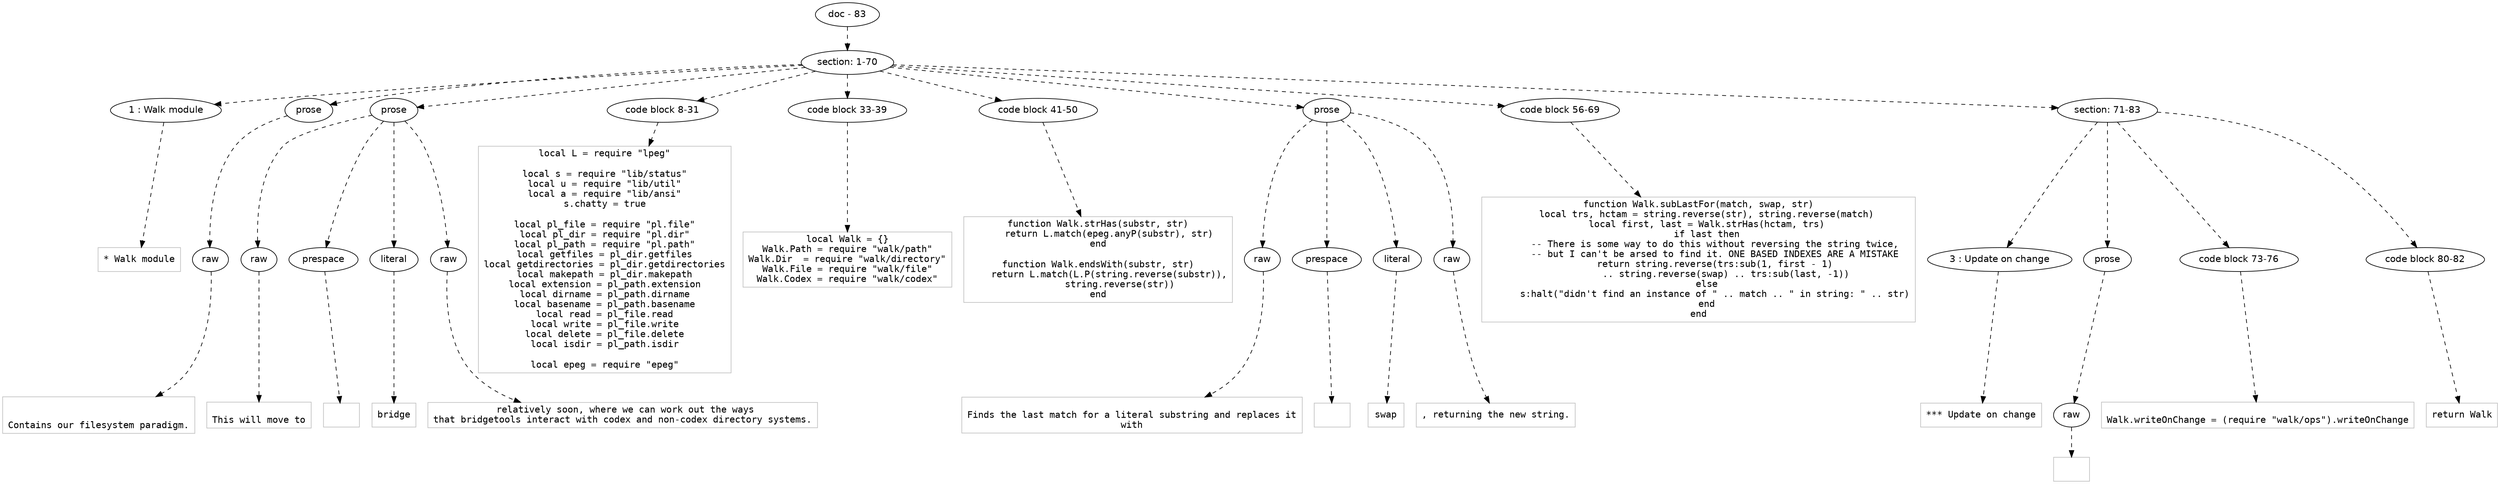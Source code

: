 digraph lpegNode {

node [fontname=Helvetica]
edge [style=dashed]

doc_0 [label="doc - 83"]


doc_0 -> { section_1}
{rank=same; section_1}

section_1 [label="section: 1-70"]


// END RANK doc_0

section_1 -> { header_2 prose_3 prose_4 codeblock_5 codeblock_6 codeblock_7 prose_8 codeblock_9 section_10}
{rank=same; header_2 prose_3 prose_4 codeblock_5 codeblock_6 codeblock_7 prose_8 codeblock_9 section_10}

header_2 [label="1 : Walk module"]

prose_3 [label="prose"]

prose_4 [label="prose"]

codeblock_5 [label="code block 8-31"]

codeblock_6 [label="code block 33-39"]

codeblock_7 [label="code block 41-50"]

prose_8 [label="prose"]

codeblock_9 [label="code block 56-69"]

section_10 [label="section: 71-83"]


// END RANK section_1

header_2 -> leaf_11
leaf_11  [color=Gray,shape=rectangle,fontname=Inconsolata,label="* Walk module"]
// END RANK header_2

prose_3 -> { raw_12}
{rank=same; raw_12}

raw_12 [label="raw"]


// END RANK prose_3

raw_12 -> leaf_13
leaf_13  [color=Gray,shape=rectangle,fontname=Inconsolata,label="

Contains our filesystem paradigm.
"]
// END RANK raw_12

prose_4 -> { raw_14 prespace_15 literal_16 raw_17}
{rank=same; raw_14 prespace_15 literal_16 raw_17}

raw_14 [label="raw"]

prespace_15 [label="prespace"]

literal_16 [label="literal"]

raw_17 [label="raw"]


// END RANK prose_4

raw_14 -> leaf_18
leaf_18  [color=Gray,shape=rectangle,fontname=Inconsolata,label="
This will move to"]
// END RANK raw_14

prespace_15 -> leaf_19
leaf_19  [color=Gray,shape=rectangle,fontname=Inconsolata,label=" "]
// END RANK prespace_15

literal_16 -> leaf_20
leaf_20  [color=Gray,shape=rectangle,fontname=Inconsolata,label="bridge"]
// END RANK literal_16

raw_17 -> leaf_21
leaf_21  [color=Gray,shape=rectangle,fontname=Inconsolata,label=" relatively soon, where we can work out the ways
that bridgetools interact with codex and non-codex directory systems.
"]
// END RANK raw_17

codeblock_5 -> leaf_22
leaf_22  [color=Gray,shape=rectangle,fontname=Inconsolata,label="local L = require \"lpeg\"

local s = require \"lib/status\"
local u = require \"lib/util\"
local a = require \"lib/ansi\"
s.chatty = true

local pl_file = require \"pl.file\"
local pl_dir = require \"pl.dir\"
local pl_path = require \"pl.path\"
local getfiles = pl_dir.getfiles
local getdirectories = pl_dir.getdirectories
local makepath = pl_dir.makepath
local extension = pl_path.extension
local dirname = pl_path.dirname
local basename = pl_path.basename
local read = pl_file.read
local write = pl_file.write
local delete = pl_file.delete
local isdir = pl_path.isdir

local epeg = require \"epeg\""]
// END RANK codeblock_5

codeblock_6 -> leaf_23
leaf_23  [color=Gray,shape=rectangle,fontname=Inconsolata,label="local Walk = {}
Walk.Path = require \"walk/path\"
Walk.Dir  = require \"walk/directory\"
Walk.File = require \"walk/file\"
Walk.Codex = require \"walk/codex\""]
// END RANK codeblock_6

codeblock_7 -> leaf_24
leaf_24  [color=Gray,shape=rectangle,fontname=Inconsolata,label="function Walk.strHas(substr, str)
    return L.match(epeg.anyP(substr), str)
end

function Walk.endsWith(substr, str)
    return L.match(L.P(string.reverse(substr)),
        string.reverse(str))
end"]
// END RANK codeblock_7

prose_8 -> { raw_25 prespace_26 literal_27 raw_28}
{rank=same; raw_25 prespace_26 literal_27 raw_28}

raw_25 [label="raw"]

prespace_26 [label="prespace"]

literal_27 [label="literal"]

raw_28 [label="raw"]


// END RANK prose_8

raw_25 -> leaf_29
leaf_29  [color=Gray,shape=rectangle,fontname=Inconsolata,label="
Finds the last match for a literal substring and replaces it
with"]
// END RANK raw_25

prespace_26 -> leaf_30
leaf_30  [color=Gray,shape=rectangle,fontname=Inconsolata,label=" "]
// END RANK prespace_26

literal_27 -> leaf_31
leaf_31  [color=Gray,shape=rectangle,fontname=Inconsolata,label="swap"]
// END RANK literal_27

raw_28 -> leaf_32
leaf_32  [color=Gray,shape=rectangle,fontname=Inconsolata,label=", returning the new string.
"]
// END RANK raw_28

codeblock_9 -> leaf_33
leaf_33  [color=Gray,shape=rectangle,fontname=Inconsolata,label="function Walk.subLastFor(match, swap, str)
   local trs, hctam = string.reverse(str), string.reverse(match)
   local first, last = Walk.strHas(hctam, trs)
   if last then
      -- There is some way to do this without reversing the string twice,
      -- but I can't be arsed to find it. ONE BASED INDEXES ARE A MISTAKE
      return string.reverse(trs:sub(1, first - 1)
          .. string.reverse(swap) .. trs:sub(last, -1))
   else
      s:halt(\"didn't find an instance of \" .. match .. \" in string: \" .. str)
   end
end"]
// END RANK codeblock_9

section_10 -> { header_34 prose_35 codeblock_36 codeblock_37}
{rank=same; header_34 prose_35 codeblock_36 codeblock_37}

header_34 [label="3 : Update on change"]

prose_35 [label="prose"]

codeblock_36 [label="code block 73-76"]

codeblock_37 [label="code block 80-82"]


// END RANK section_10

header_34 -> leaf_38
leaf_38  [color=Gray,shape=rectangle,fontname=Inconsolata,label="*** Update on change"]
// END RANK header_34

prose_35 -> { raw_39}
{rank=same; raw_39}

raw_39 [label="raw"]


// END RANK prose_35

raw_39 -> leaf_40
leaf_40  [color=Gray,shape=rectangle,fontname=Inconsolata,label="
"]
// END RANK raw_39

codeblock_36 -> leaf_41
leaf_41  [color=Gray,shape=rectangle,fontname=Inconsolata,label="
Walk.writeOnChange = (require \"walk/ops\").writeOnChange"]
// END RANK codeblock_36

codeblock_37 -> leaf_42
leaf_42  [color=Gray,shape=rectangle,fontname=Inconsolata,label="return Walk"]
// END RANK codeblock_37


}
